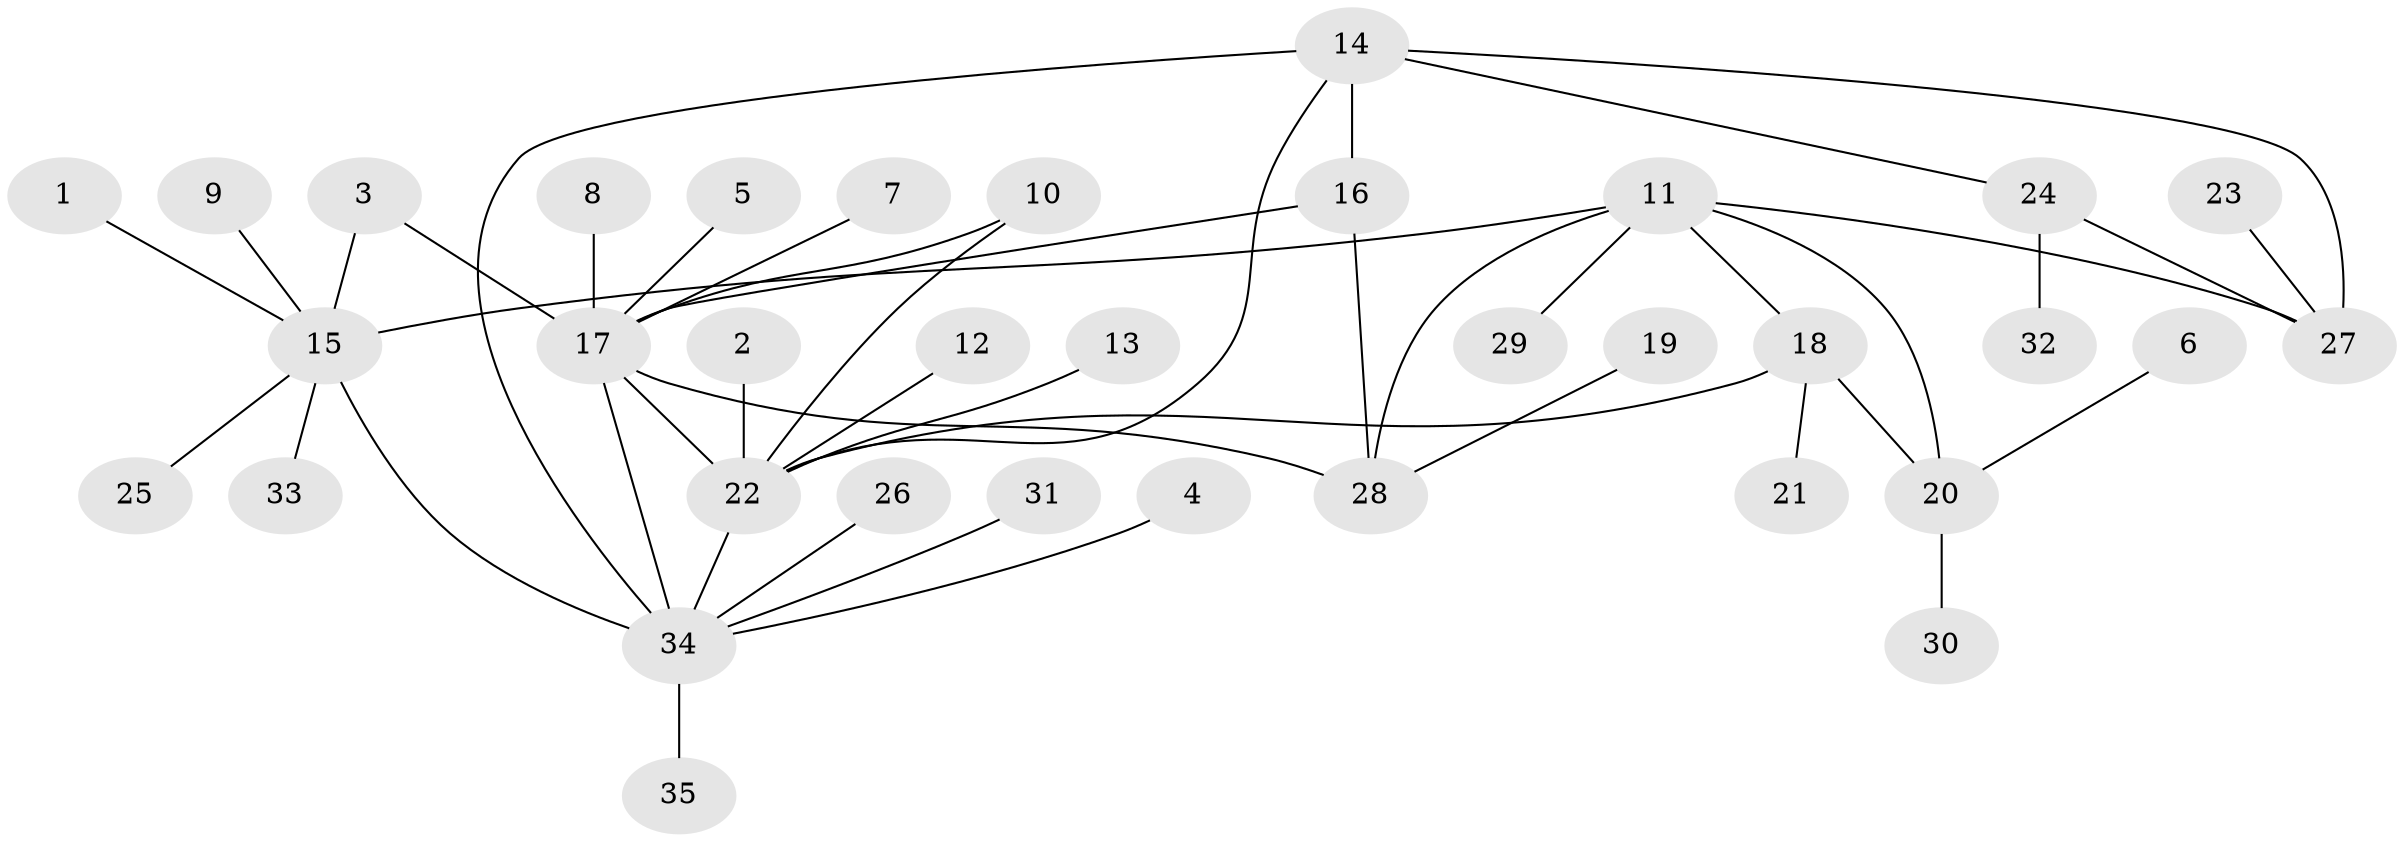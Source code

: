 // original degree distribution, {6: 0.08695652173913043, 5: 0.043478260869565216, 11: 0.014492753623188406, 7: 0.014492753623188406, 9: 0.043478260869565216, 3: 0.014492753623188406, 1: 0.6521739130434783, 2: 0.13043478260869565}
// Generated by graph-tools (version 1.1) at 2025/50/03/09/25 03:50:31]
// undirected, 35 vertices, 45 edges
graph export_dot {
graph [start="1"]
  node [color=gray90,style=filled];
  1;
  2;
  3;
  4;
  5;
  6;
  7;
  8;
  9;
  10;
  11;
  12;
  13;
  14;
  15;
  16;
  17;
  18;
  19;
  20;
  21;
  22;
  23;
  24;
  25;
  26;
  27;
  28;
  29;
  30;
  31;
  32;
  33;
  34;
  35;
  1 -- 15 [weight=1.0];
  2 -- 22 [weight=1.0];
  3 -- 15 [weight=1.0];
  3 -- 17 [weight=1.0];
  4 -- 34 [weight=1.0];
  5 -- 17 [weight=1.0];
  6 -- 20 [weight=1.0];
  7 -- 17 [weight=1.0];
  8 -- 17 [weight=1.0];
  9 -- 15 [weight=1.0];
  10 -- 17 [weight=1.0];
  10 -- 22 [weight=1.0];
  11 -- 15 [weight=1.0];
  11 -- 18 [weight=1.0];
  11 -- 20 [weight=1.0];
  11 -- 27 [weight=1.0];
  11 -- 28 [weight=1.0];
  11 -- 29 [weight=1.0];
  12 -- 22 [weight=1.0];
  13 -- 22 [weight=1.0];
  14 -- 16 [weight=1.0];
  14 -- 22 [weight=1.0];
  14 -- 24 [weight=1.0];
  14 -- 27 [weight=1.0];
  14 -- 34 [weight=1.0];
  15 -- 25 [weight=1.0];
  15 -- 33 [weight=1.0];
  15 -- 34 [weight=2.0];
  16 -- 17 [weight=1.0];
  16 -- 28 [weight=1.0];
  17 -- 22 [weight=1.0];
  17 -- 28 [weight=1.0];
  17 -- 34 [weight=1.0];
  18 -- 20 [weight=1.0];
  18 -- 21 [weight=1.0];
  18 -- 22 [weight=1.0];
  19 -- 28 [weight=1.0];
  20 -- 30 [weight=1.0];
  22 -- 34 [weight=1.0];
  23 -- 27 [weight=1.0];
  24 -- 27 [weight=1.0];
  24 -- 32 [weight=1.0];
  26 -- 34 [weight=1.0];
  31 -- 34 [weight=1.0];
  34 -- 35 [weight=1.0];
}
